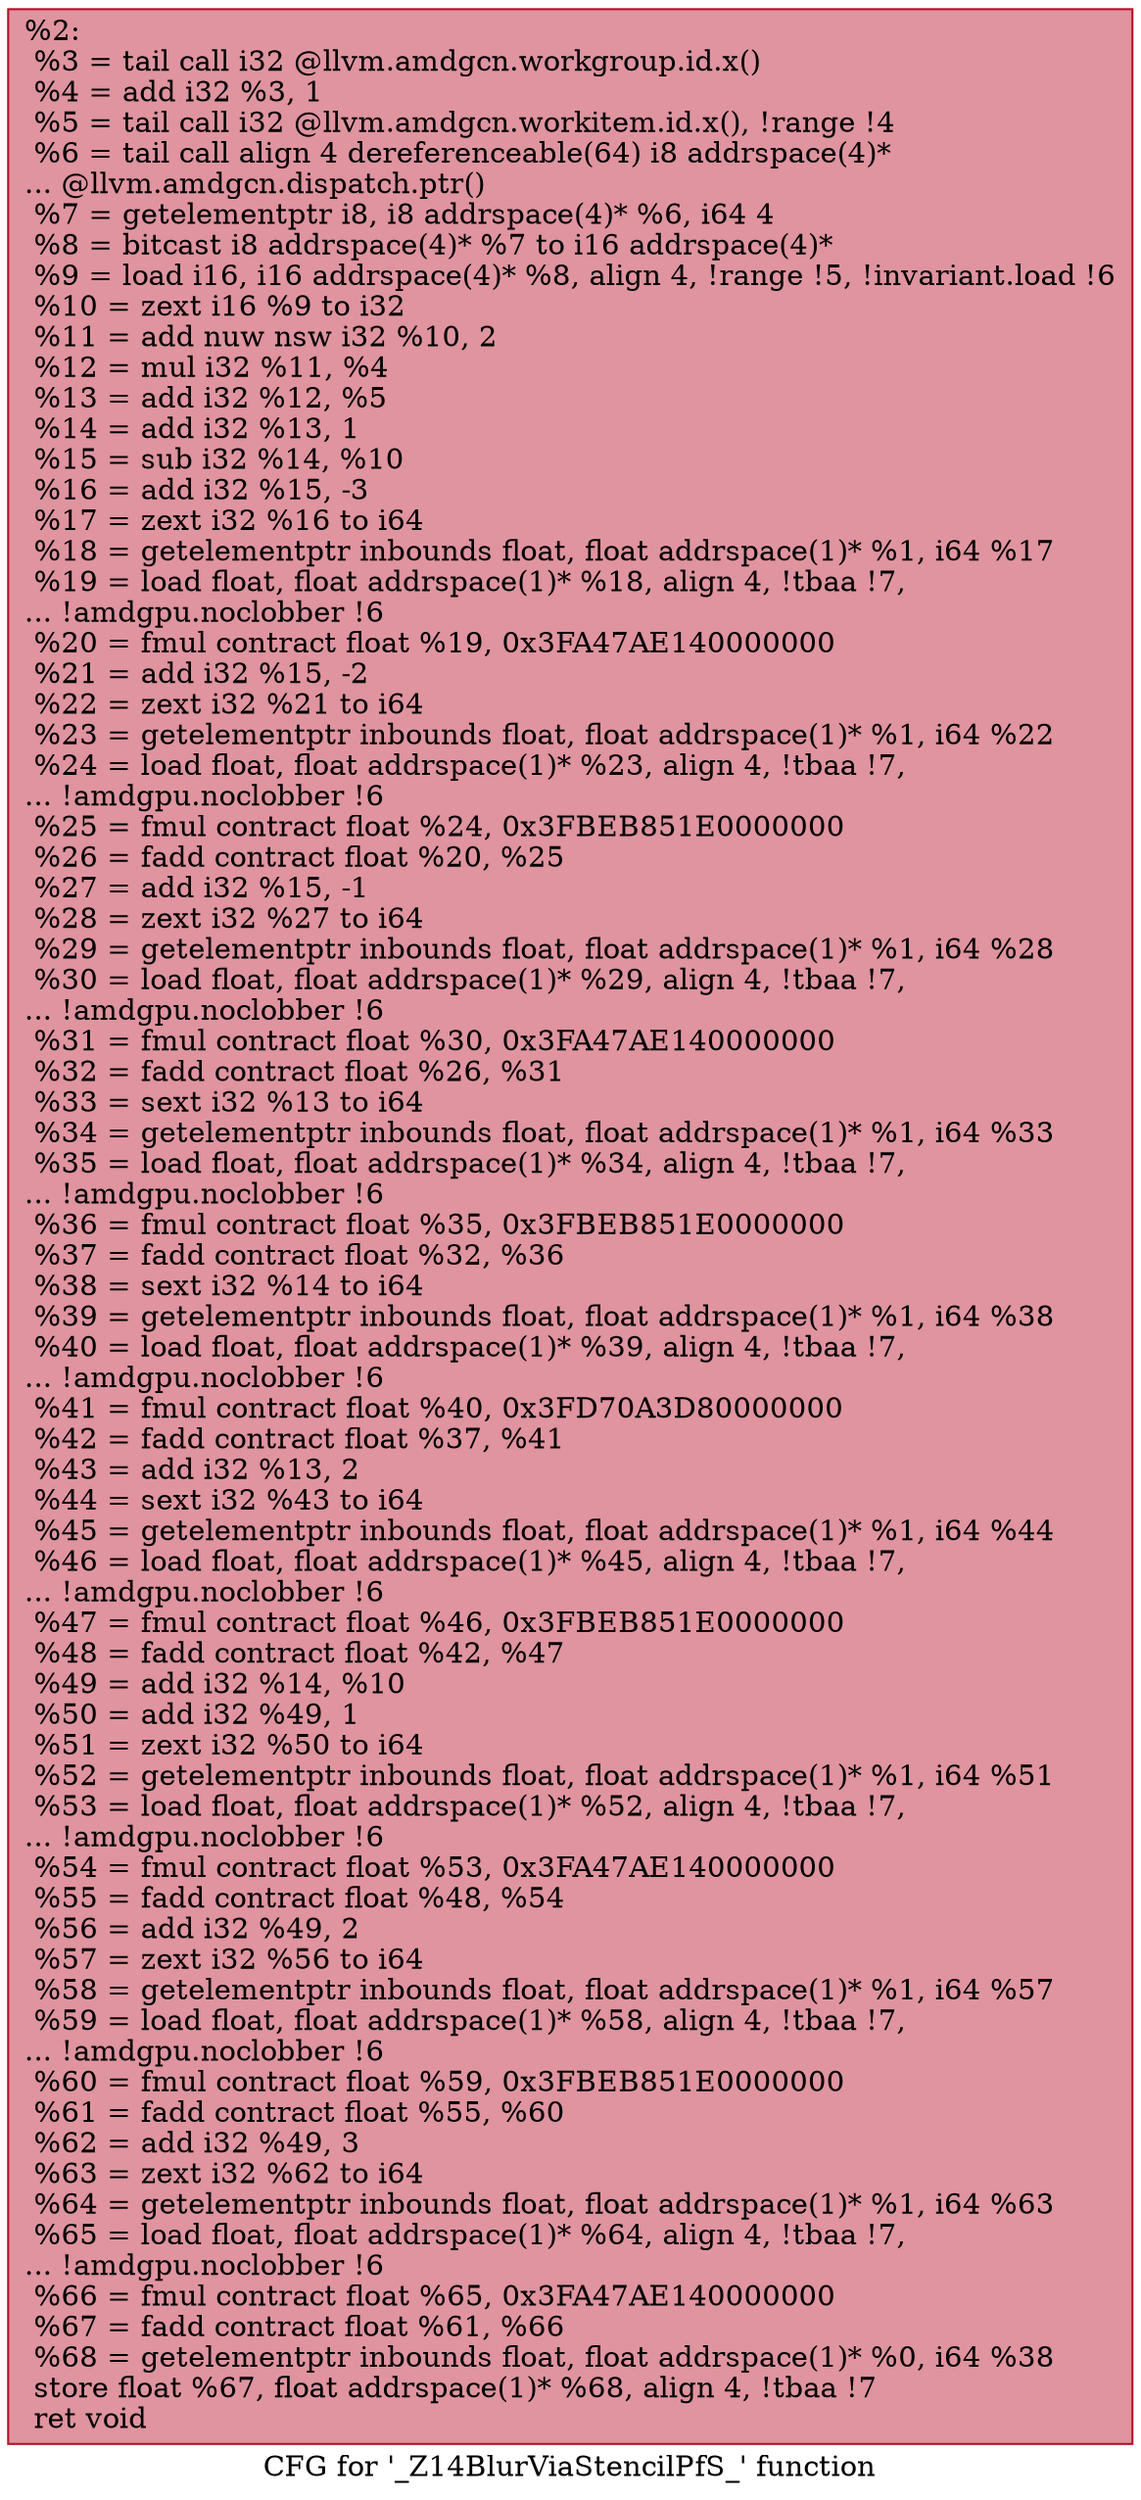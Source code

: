 digraph "CFG for '_Z14BlurViaStencilPfS_' function" {
	label="CFG for '_Z14BlurViaStencilPfS_' function";

	Node0x48dd880 [shape=record,color="#b70d28ff", style=filled, fillcolor="#b70d2870",label="{%2:\l  %3 = tail call i32 @llvm.amdgcn.workgroup.id.x()\l  %4 = add i32 %3, 1\l  %5 = tail call i32 @llvm.amdgcn.workitem.id.x(), !range !4\l  %6 = tail call align 4 dereferenceable(64) i8 addrspace(4)*\l... @llvm.amdgcn.dispatch.ptr()\l  %7 = getelementptr i8, i8 addrspace(4)* %6, i64 4\l  %8 = bitcast i8 addrspace(4)* %7 to i16 addrspace(4)*\l  %9 = load i16, i16 addrspace(4)* %8, align 4, !range !5, !invariant.load !6\l  %10 = zext i16 %9 to i32\l  %11 = add nuw nsw i32 %10, 2\l  %12 = mul i32 %11, %4\l  %13 = add i32 %12, %5\l  %14 = add i32 %13, 1\l  %15 = sub i32 %14, %10\l  %16 = add i32 %15, -3\l  %17 = zext i32 %16 to i64\l  %18 = getelementptr inbounds float, float addrspace(1)* %1, i64 %17\l  %19 = load float, float addrspace(1)* %18, align 4, !tbaa !7,\l... !amdgpu.noclobber !6\l  %20 = fmul contract float %19, 0x3FA47AE140000000\l  %21 = add i32 %15, -2\l  %22 = zext i32 %21 to i64\l  %23 = getelementptr inbounds float, float addrspace(1)* %1, i64 %22\l  %24 = load float, float addrspace(1)* %23, align 4, !tbaa !7,\l... !amdgpu.noclobber !6\l  %25 = fmul contract float %24, 0x3FBEB851E0000000\l  %26 = fadd contract float %20, %25\l  %27 = add i32 %15, -1\l  %28 = zext i32 %27 to i64\l  %29 = getelementptr inbounds float, float addrspace(1)* %1, i64 %28\l  %30 = load float, float addrspace(1)* %29, align 4, !tbaa !7,\l... !amdgpu.noclobber !6\l  %31 = fmul contract float %30, 0x3FA47AE140000000\l  %32 = fadd contract float %26, %31\l  %33 = sext i32 %13 to i64\l  %34 = getelementptr inbounds float, float addrspace(1)* %1, i64 %33\l  %35 = load float, float addrspace(1)* %34, align 4, !tbaa !7,\l... !amdgpu.noclobber !6\l  %36 = fmul contract float %35, 0x3FBEB851E0000000\l  %37 = fadd contract float %32, %36\l  %38 = sext i32 %14 to i64\l  %39 = getelementptr inbounds float, float addrspace(1)* %1, i64 %38\l  %40 = load float, float addrspace(1)* %39, align 4, !tbaa !7,\l... !amdgpu.noclobber !6\l  %41 = fmul contract float %40, 0x3FD70A3D80000000\l  %42 = fadd contract float %37, %41\l  %43 = add i32 %13, 2\l  %44 = sext i32 %43 to i64\l  %45 = getelementptr inbounds float, float addrspace(1)* %1, i64 %44\l  %46 = load float, float addrspace(1)* %45, align 4, !tbaa !7,\l... !amdgpu.noclobber !6\l  %47 = fmul contract float %46, 0x3FBEB851E0000000\l  %48 = fadd contract float %42, %47\l  %49 = add i32 %14, %10\l  %50 = add i32 %49, 1\l  %51 = zext i32 %50 to i64\l  %52 = getelementptr inbounds float, float addrspace(1)* %1, i64 %51\l  %53 = load float, float addrspace(1)* %52, align 4, !tbaa !7,\l... !amdgpu.noclobber !6\l  %54 = fmul contract float %53, 0x3FA47AE140000000\l  %55 = fadd contract float %48, %54\l  %56 = add i32 %49, 2\l  %57 = zext i32 %56 to i64\l  %58 = getelementptr inbounds float, float addrspace(1)* %1, i64 %57\l  %59 = load float, float addrspace(1)* %58, align 4, !tbaa !7,\l... !amdgpu.noclobber !6\l  %60 = fmul contract float %59, 0x3FBEB851E0000000\l  %61 = fadd contract float %55, %60\l  %62 = add i32 %49, 3\l  %63 = zext i32 %62 to i64\l  %64 = getelementptr inbounds float, float addrspace(1)* %1, i64 %63\l  %65 = load float, float addrspace(1)* %64, align 4, !tbaa !7,\l... !amdgpu.noclobber !6\l  %66 = fmul contract float %65, 0x3FA47AE140000000\l  %67 = fadd contract float %61, %66\l  %68 = getelementptr inbounds float, float addrspace(1)* %0, i64 %38\l  store float %67, float addrspace(1)* %68, align 4, !tbaa !7\l  ret void\l}"];
}
